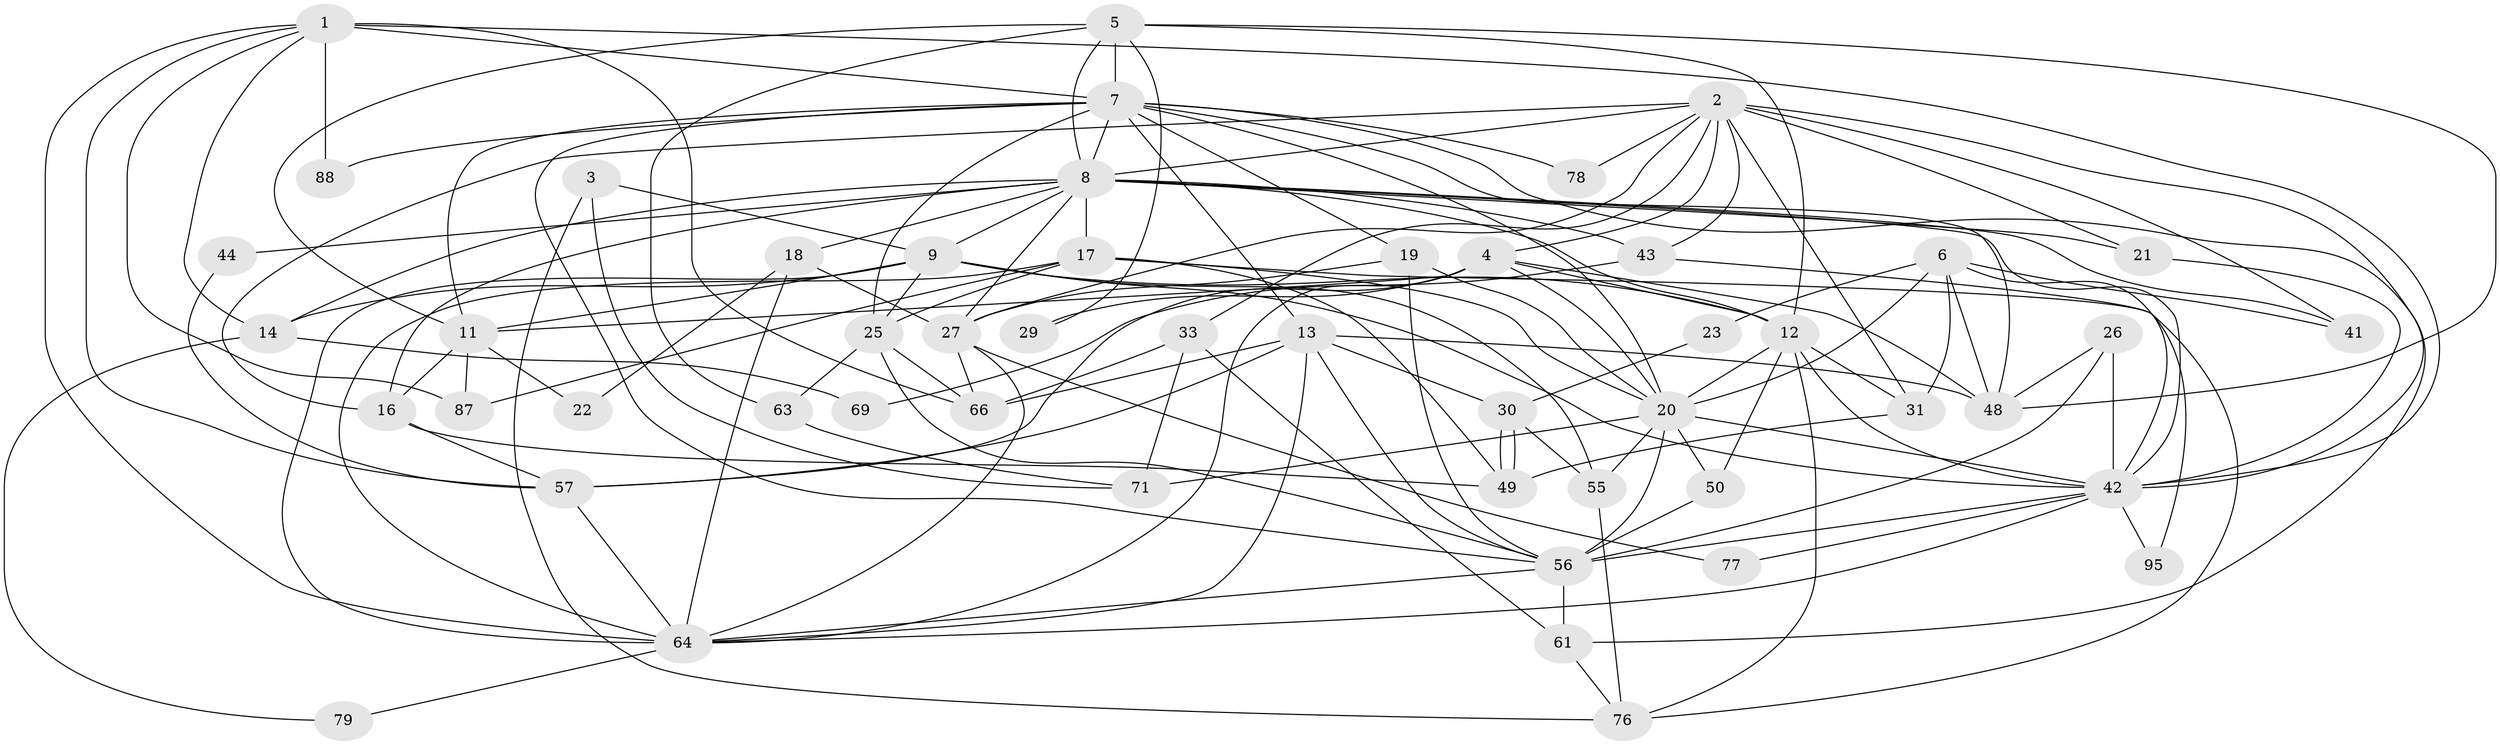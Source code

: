 // original degree distribution, {5: 0.18627450980392157, 7: 0.06862745098039216, 3: 0.19607843137254902, 2: 0.17647058823529413, 4: 0.3137254901960784, 6: 0.049019607843137254, 10: 0.00980392156862745}
// Generated by graph-tools (version 1.1) at 2025/15/03/09/25 04:15:10]
// undirected, 51 vertices, 140 edges
graph export_dot {
graph [start="1"]
  node [color=gray90,style=filled];
  1 [super="+40+35+59"];
  2 [super="+96+58+93"];
  3;
  4 [super="+91"];
  5 [super="+38"];
  6 [super="+85"];
  7 [super="+100+10"];
  8 [super="+24+45+86"];
  9 [super="+36"];
  11 [super="+74+15"];
  12 [super="+80+53"];
  13 [super="+28"];
  14;
  16 [super="+75"];
  17 [super="+101+39"];
  18;
  19;
  20 [super="+32+34+65"];
  21;
  22;
  23;
  25 [super="+37"];
  26 [super="+72"];
  27 [super="+46+54"];
  29;
  30 [super="+99"];
  31 [super="+67+92"];
  33;
  41;
  42 [super="+47+90"];
  43;
  44;
  48 [super="+52"];
  49 [super="+83"];
  50;
  55 [super="+70"];
  56 [super="+89"];
  57 [super="+73"];
  61;
  63 [super="+94"];
  64 [super="+97+82+81"];
  66;
  69;
  71;
  76;
  77;
  78;
  79;
  87;
  88;
  95;
  1 -- 66;
  1 -- 88;
  1 -- 87;
  1 -- 57;
  1 -- 14;
  1 -- 7 [weight=2];
  1 -- 64;
  1 -- 42;
  2 -- 21;
  2 -- 43;
  2 -- 33;
  2 -- 41;
  2 -- 27;
  2 -- 42;
  2 -- 8;
  2 -- 4;
  2 -- 78;
  2 -- 16;
  2 -- 31;
  3 -- 76;
  3 -- 71;
  3 -- 9;
  4 -- 57;
  4 -- 64;
  4 -- 20;
  4 -- 29;
  4 -- 11;
  4 -- 12;
  4 -- 48;
  5 -- 7;
  5 -- 12;
  5 -- 29;
  5 -- 63;
  5 -- 8;
  5 -- 11;
  5 -- 48;
  6 -- 31;
  6 -- 48;
  6 -- 23;
  6 -- 41;
  6 -- 42;
  6 -- 20;
  7 -- 48;
  7 -- 19;
  7 -- 56;
  7 -- 61;
  7 -- 88;
  7 -- 78;
  7 -- 8 [weight=2];
  7 -- 13;
  7 -- 25;
  7 -- 11;
  7 -- 20;
  8 -- 43 [weight=2];
  8 -- 41;
  8 -- 44;
  8 -- 14;
  8 -- 16 [weight=2];
  8 -- 18;
  8 -- 9;
  8 -- 27;
  8 -- 17;
  8 -- 21;
  8 -- 42;
  8 -- 12;
  9 -- 64;
  9 -- 11;
  9 -- 42;
  9 -- 55;
  9 -- 25;
  9 -- 12;
  9 -- 14;
  11 -- 22;
  11 -- 87;
  11 -- 16;
  12 -- 20;
  12 -- 50;
  12 -- 76;
  12 -- 42;
  12 -- 31;
  13 -- 48;
  13 -- 56;
  13 -- 64;
  13 -- 66;
  13 -- 57;
  13 -- 30;
  14 -- 69;
  14 -- 79;
  16 -- 57;
  16 -- 49;
  17 -- 76;
  17 -- 49;
  17 -- 87;
  17 -- 25;
  17 -- 64;
  17 -- 20;
  18 -- 22;
  18 -- 27;
  18 -- 64;
  19 -- 56;
  19 -- 27;
  19 -- 20;
  20 -- 55 [weight=2];
  20 -- 56;
  20 -- 71 [weight=2];
  20 -- 42;
  20 -- 50;
  21 -- 42;
  23 -- 30;
  25 -- 63;
  25 -- 66;
  25 -- 56;
  26 -- 42;
  26 -- 56;
  26 -- 48;
  27 -- 64;
  27 -- 77;
  27 -- 66;
  30 -- 49;
  30 -- 49;
  30 -- 55;
  31 -- 49 [weight=2];
  33 -- 71;
  33 -- 61;
  33 -- 66;
  42 -- 77;
  42 -- 95;
  42 -- 64;
  42 -- 56;
  43 -- 69;
  43 -- 95;
  44 -- 57;
  50 -- 56 [weight=2];
  55 -- 76;
  56 -- 64;
  56 -- 61;
  57 -- 64;
  61 -- 76;
  63 -- 71;
  64 -- 79;
}
